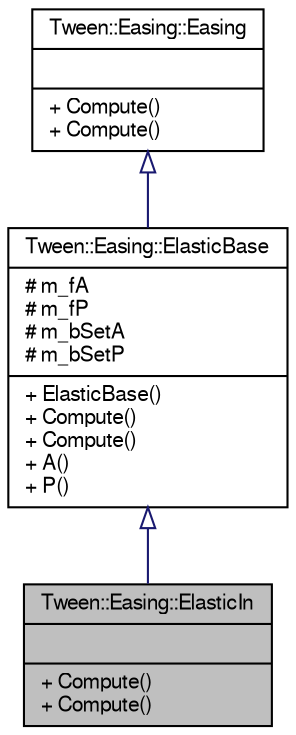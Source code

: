 digraph "Tween::Easing::ElasticIn"
{
  bgcolor="transparent";
  edge [fontname="FreeSans",fontsize="10",labelfontname="FreeSans",labelfontsize="10"];
  node [fontname="FreeSans",fontsize="10",shape=record];
  Node1 [label="{Tween::Easing::ElasticIn\n||+ Compute()\l+ Compute()\l}",height=0.2,width=0.4,color="black", fillcolor="grey75", style="filled" fontcolor="black"];
  Node2 -> Node1 [dir="back",color="midnightblue",fontsize="10",style="solid",arrowtail="onormal",fontname="FreeSans"];
  Node2 [label="{Tween::Easing::ElasticBase\n|# m_fA\l# m_fP\l# m_bSetA\l# m_bSetP\l|+ ElasticBase()\l+ Compute()\l+ Compute()\l+ A()\l+ P()\l}",height=0.2,width=0.4,color="black",URL="$classTween_1_1Easing_1_1ElasticBase.html"];
  Node3 -> Node2 [dir="back",color="midnightblue",fontsize="10",style="solid",arrowtail="onormal",fontname="FreeSans"];
  Node3 [label="{Tween::Easing::Easing\n||+ Compute()\l+ Compute()\l}",height=0.2,width=0.4,color="black",URL="$classTween_1_1Easing_1_1Easing.html",tooltip="Base class for all easing interpolations."];
}
